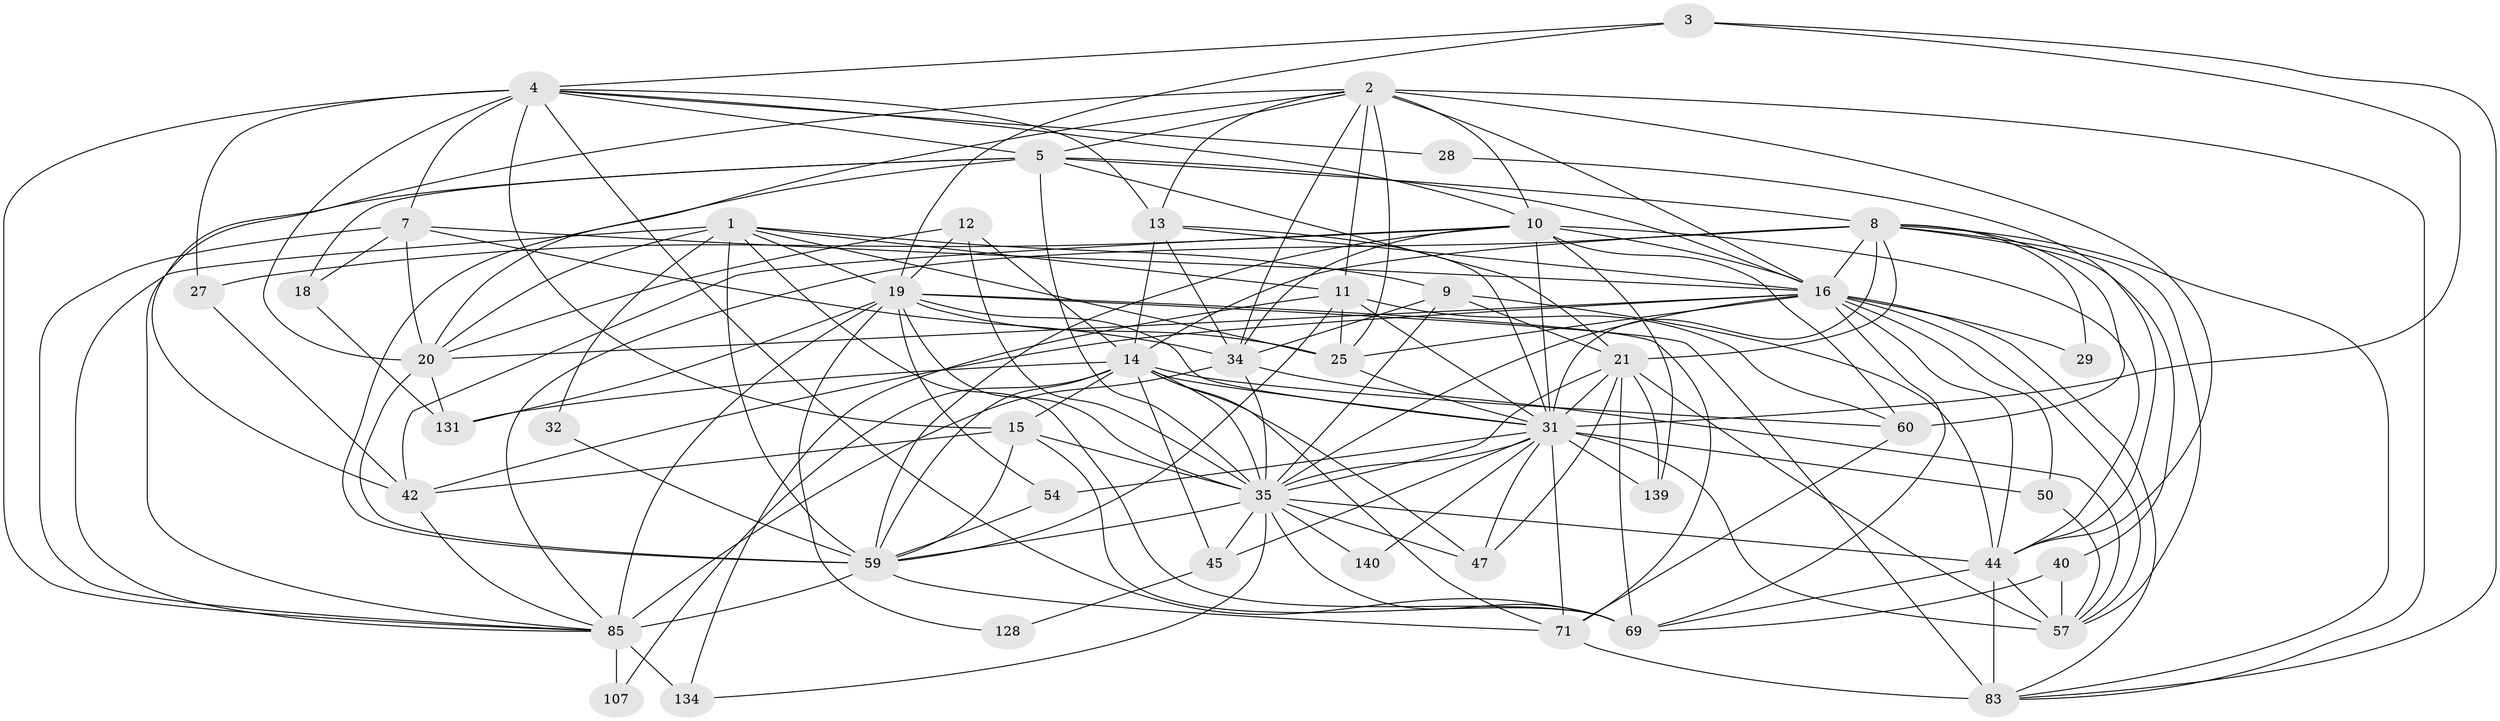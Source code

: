 // original degree distribution, {6: 0.06040268456375839, 5: 0.15436241610738255, 3: 0.33557046979865773, 4: 0.2684563758389262, 7: 0.06711409395973154, 2: 0.10067114093959731, 9: 0.006711409395973154, 8: 0.006711409395973154}
// Generated by graph-tools (version 1.1) at 2025/18/03/04/25 18:18:54]
// undirected, 47 vertices, 162 edges
graph export_dot {
graph [start="1"]
  node [color=gray90,style=filled];
  1 [super="+78+129"];
  2 [super="+70"];
  3 [super="+61"];
  4 [super="+6+24"];
  5 [super="+88"];
  7 [super="+135"];
  8 [super="+41+17+39"];
  9 [super="+113"];
  10 [super="+43+23"];
  11 [super="+56+33"];
  12 [super="+120"];
  13 [super="+22"];
  14 [super="+53+91+30"];
  15 [super="+38"];
  16 [super="+96+66+104"];
  18;
  19 [super="+112+75"];
  20 [super="+64+94"];
  21 [super="+46"];
  25 [super="+146+37+74"];
  27;
  28;
  29;
  31 [super="+65+52+82+102+48"];
  32;
  34 [super="+36+114"];
  35 [super="+79+49+123"];
  40 [super="+105"];
  42 [super="+55"];
  44 [super="+132+92"];
  45 [super="+117"];
  47;
  50 [super="+119"];
  54;
  57 [super="+67+80"];
  59 [super="+63+98+116"];
  60 [super="+76"];
  69 [super="+99+72"];
  71 [super="+93"];
  83 [super="+86+101+125"];
  85 [super="+127"];
  107;
  128;
  131 [super="+147"];
  134;
  139;
  140;
  1 -- 59 [weight=2];
  1 -- 19;
  1 -- 32;
  1 -- 11;
  1 -- 69;
  1 -- 9;
  1 -- 20;
  1 -- 85;
  1 -- 25;
  2 -- 20 [weight=2];
  2 -- 44 [weight=2];
  2 -- 25;
  2 -- 5;
  2 -- 10;
  2 -- 11;
  2 -- 13;
  2 -- 16 [weight=2];
  2 -- 83;
  2 -- 85;
  2 -- 34;
  3 -- 19;
  3 -- 4;
  3 -- 83;
  3 -- 31;
  4 -- 27;
  4 -- 13;
  4 -- 7 [weight=2];
  4 -- 5;
  4 -- 69;
  4 -- 28 [weight=2];
  4 -- 20;
  4 -- 85;
  4 -- 10;
  4 -- 15;
  5 -- 18;
  5 -- 21;
  5 -- 16;
  5 -- 8;
  5 -- 35;
  5 -- 59;
  5 -- 42;
  7 -- 16 [weight=2];
  7 -- 34;
  7 -- 18;
  7 -- 20;
  7 -- 85;
  8 -- 31;
  8 -- 14 [weight=3];
  8 -- 16;
  8 -- 83;
  8 -- 40;
  8 -- 29;
  8 -- 85;
  8 -- 60;
  8 -- 21;
  8 -- 57;
  9 -- 34;
  9 -- 44;
  9 -- 21;
  9 -- 35;
  10 -- 139 [weight=2];
  10 -- 16;
  10 -- 27;
  10 -- 59 [weight=2];
  10 -- 31 [weight=2];
  10 -- 60;
  10 -- 44;
  10 -- 42 [weight=3];
  10 -- 34;
  11 -- 134;
  11 -- 59;
  11 -- 60;
  11 -- 25;
  11 -- 31;
  12 -- 20;
  12 -- 19;
  12 -- 14;
  12 -- 35;
  13 -- 16;
  13 -- 34;
  13 -- 31;
  13 -- 14;
  14 -- 45;
  14 -- 59 [weight=2];
  14 -- 47;
  14 -- 131;
  14 -- 35 [weight=2];
  14 -- 71 [weight=2];
  14 -- 107;
  14 -- 15;
  14 -- 60;
  14 -- 31;
  15 -- 59;
  15 -- 35;
  15 -- 69;
  15 -- 42;
  16 -- 83;
  16 -- 50;
  16 -- 29;
  16 -- 69;
  16 -- 25 [weight=2];
  16 -- 20;
  16 -- 44;
  16 -- 35;
  16 -- 42;
  16 -- 57;
  18 -- 131;
  19 -- 35 [weight=3];
  19 -- 83 [weight=3];
  19 -- 128;
  19 -- 131;
  19 -- 54;
  19 -- 31;
  19 -- 85 [weight=2];
  19 -- 25;
  19 -- 71;
  20 -- 59 [weight=2];
  20 -- 131;
  21 -- 35;
  21 -- 69;
  21 -- 139 [weight=2];
  21 -- 47;
  21 -- 57;
  21 -- 31;
  25 -- 31;
  27 -- 42;
  28 -- 44;
  31 -- 50 [weight=3];
  31 -- 54 [weight=2];
  31 -- 140;
  31 -- 139;
  31 -- 45 [weight=3];
  31 -- 47;
  31 -- 35;
  31 -- 57 [weight=2];
  31 -- 71;
  32 -- 59;
  34 -- 85;
  34 -- 35;
  34 -- 57;
  35 -- 44;
  35 -- 47;
  35 -- 69;
  35 -- 140;
  35 -- 45;
  35 -- 59;
  35 -- 134;
  40 -- 69;
  40 -- 57;
  42 -- 85;
  44 -- 57;
  44 -- 83;
  44 -- 69;
  45 -- 128;
  50 -- 57;
  54 -- 59;
  59 -- 85 [weight=2];
  59 -- 71;
  60 -- 71;
  71 -- 83;
  85 -- 134;
  85 -- 107;
}
